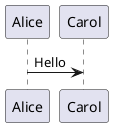 @startuml

' hide footbox
hide unlinked

participant Alice
participant Bob
participant Carol

Alice -> Carol : Hello
' Carol -> Bob : hello
@enduml